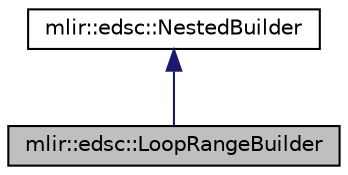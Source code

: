 digraph "mlir::edsc::LoopRangeBuilder"
{
  bgcolor="transparent";
  edge [fontname="Helvetica",fontsize="10",labelfontname="Helvetica",labelfontsize="10"];
  node [fontname="Helvetica",fontsize="10",shape=record];
  Node2 [label="mlir::edsc::LoopRangeBuilder",height=0.2,width=0.4,color="black", fillcolor="grey75", style="filled", fontcolor="black"];
  Node3 -> Node2 [dir="back",color="midnightblue",fontsize="10",style="solid",fontname="Helvetica"];
  Node3 [label="mlir::edsc::NestedBuilder",height=0.2,width=0.4,color="black",URL="$classmlir_1_1edsc_1_1NestedBuilder.html",tooltip="A NestedBuilder is a scoping abstraction to create an idiomatic syntax embedded in C++ that serves th..."];
}
